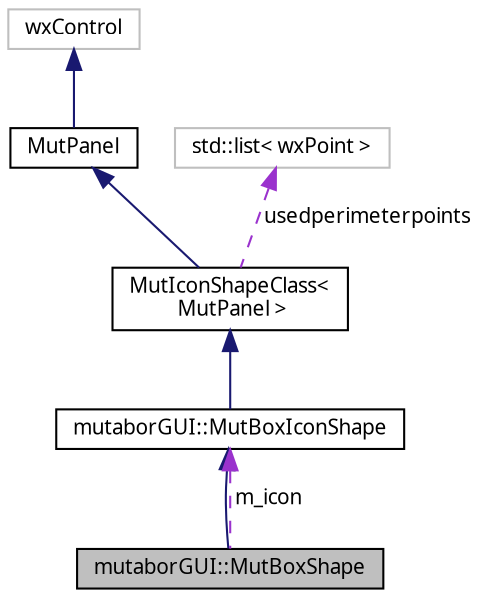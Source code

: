 digraph "mutaborGUI::MutBoxShape"
{
  edge [fontname="Sans",fontsize="10",labelfontname="Sans",labelfontsize="10"];
  node [fontname="Sans",fontsize="10",shape=record];
  Node6 [label="mutaborGUI::MutBoxShape",height=0.2,width=0.4,color="black", fillcolor="grey75", style="filled", fontcolor="black"];
  Node7 -> Node6 [dir="back",color="midnightblue",fontsize="10",style="solid",fontname="Sans"];
  Node7 [label="mutaborGUI::MutBoxIconShape",height=0.2,width=0.4,color="black", fillcolor="white", style="filled",URL="$d2/ddf/classmutaborGUI_1_1MutBoxIconShape.html"];
  Node8 -> Node7 [dir="back",color="midnightblue",fontsize="10",style="solid",fontname="Sans"];
  Node8 [label="MutIconShapeClass\<\l MutPanel \>",height=0.2,width=0.4,color="black", fillcolor="white", style="filled",URL="$d5/d12/classMutIconShapeClass.html"];
  Node9 -> Node8 [dir="back",color="midnightblue",fontsize="10",style="solid",fontname="Sans"];
  Node9 [label="MutPanel",height=0.2,width=0.4,color="black", fillcolor="white", style="filled",URL="$df/df2/classMutPanel.html"];
  Node10 -> Node9 [dir="back",color="midnightblue",fontsize="10",style="solid",fontname="Sans"];
  Node10 [label="wxControl",height=0.2,width=0.4,color="grey75", fillcolor="white", style="filled"];
  Node11 -> Node8 [dir="back",color="darkorchid3",fontsize="10",style="dashed",label=" usedperimeterpoints" ,fontname="Sans"];
  Node11 [label="std::list\< wxPoint \>",height=0.2,width=0.4,color="grey75", fillcolor="white", style="filled"];
  Node7 -> Node6 [dir="back",color="darkorchid3",fontsize="10",style="dashed",label=" m_icon" ,fontname="Sans"];
}
